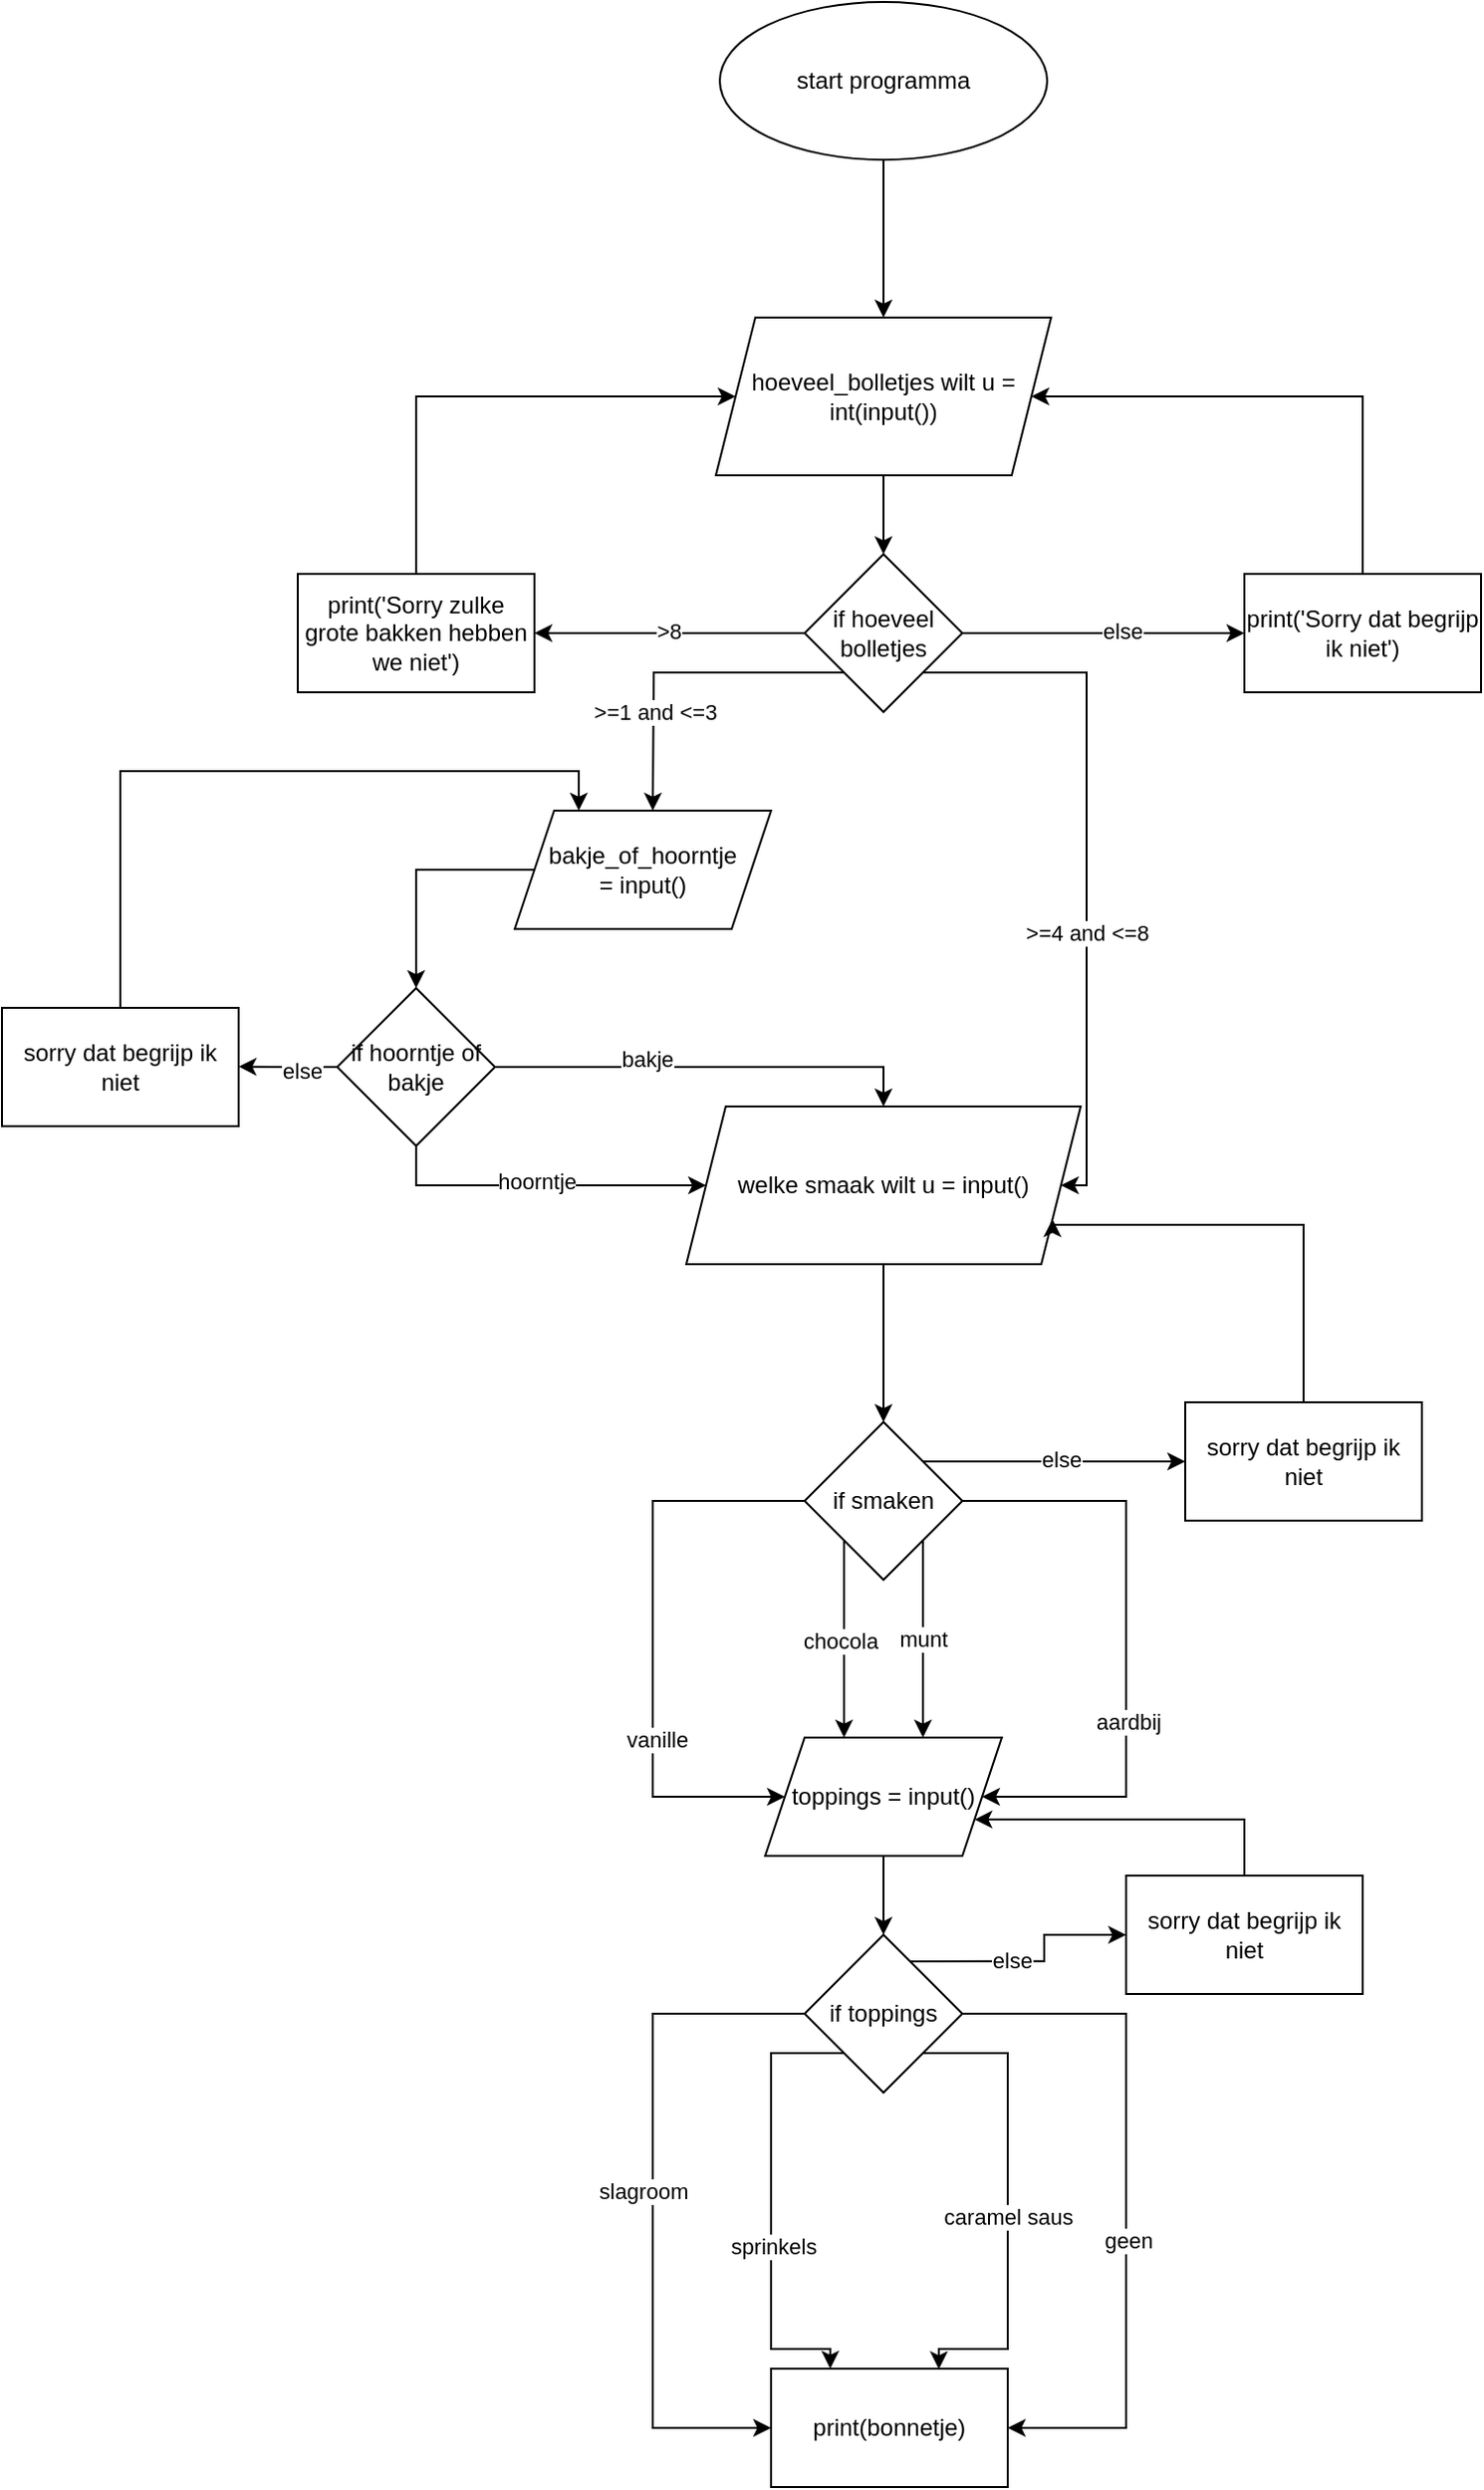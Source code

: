 <mxfile version="24.4.8" type="github">
  <diagram name="Pagina-1" id="THTmOEnDuf4OOfOf2mZq">
    <mxGraphModel dx="2596" dy="772" grid="1" gridSize="10" guides="1" tooltips="1" connect="1" arrows="1" fold="1" page="1" pageScale="1" pageWidth="827" pageHeight="1169" math="0" shadow="0">
      <root>
        <mxCell id="0" />
        <mxCell id="1" parent="0" />
        <mxCell id="IIubhp3aX0ed0kJfjFSU-3" value="" style="edgeStyle=orthogonalEdgeStyle;rounded=0;orthogonalLoop=1;jettySize=auto;html=1;exitX=0.5;exitY=1;exitDx=0;exitDy=0;" edge="1" parent="1" source="IIubhp3aX0ed0kJfjFSU-1" target="IIubhp3aX0ed0kJfjFSU-2">
          <mxGeometry relative="1" as="geometry" />
        </mxCell>
        <mxCell id="IIubhp3aX0ed0kJfjFSU-1" value="start programma" style="ellipse;whiteSpace=wrap;html=1;" vertex="1" parent="1">
          <mxGeometry x="294" y="40" width="166" height="80" as="geometry" />
        </mxCell>
        <mxCell id="IIubhp3aX0ed0kJfjFSU-5" value="" style="edgeStyle=orthogonalEdgeStyle;rounded=0;orthogonalLoop=1;jettySize=auto;html=1;" edge="1" parent="1" source="IIubhp3aX0ed0kJfjFSU-2" target="IIubhp3aX0ed0kJfjFSU-4">
          <mxGeometry relative="1" as="geometry" />
        </mxCell>
        <mxCell id="IIubhp3aX0ed0kJfjFSU-2" value="hoeveel_bolletjes wilt u = int(input())" style="shape=parallelogram;perimeter=parallelogramPerimeter;whiteSpace=wrap;html=1;fixedSize=1;" vertex="1" parent="1">
          <mxGeometry x="292" y="200" width="170" height="80" as="geometry" />
        </mxCell>
        <mxCell id="IIubhp3aX0ed0kJfjFSU-6" style="edgeStyle=orthogonalEdgeStyle;rounded=0;orthogonalLoop=1;jettySize=auto;html=1;exitX=1;exitY=0.5;exitDx=0;exitDy=0;" edge="1" parent="1" source="IIubhp3aX0ed0kJfjFSU-4">
          <mxGeometry relative="1" as="geometry">
            <mxPoint x="560" y="360" as="targetPoint" />
          </mxGeometry>
        </mxCell>
        <mxCell id="IIubhp3aX0ed0kJfjFSU-13" value="else" style="edgeLabel;html=1;align=center;verticalAlign=middle;resizable=0;points=[];" vertex="1" connectable="0" parent="IIubhp3aX0ed0kJfjFSU-6">
          <mxGeometry x="0.136" y="2" relative="1" as="geometry">
            <mxPoint as="offset" />
          </mxGeometry>
        </mxCell>
        <mxCell id="IIubhp3aX0ed0kJfjFSU-7" style="edgeStyle=orthogonalEdgeStyle;rounded=0;orthogonalLoop=1;jettySize=auto;html=1;exitX=0;exitY=0.5;exitDx=0;exitDy=0;" edge="1" parent="1" source="IIubhp3aX0ed0kJfjFSU-4">
          <mxGeometry relative="1" as="geometry">
            <mxPoint x="200" y="360" as="targetPoint" />
          </mxGeometry>
        </mxCell>
        <mxCell id="IIubhp3aX0ed0kJfjFSU-10" value="&amp;gt;8" style="edgeLabel;html=1;align=center;verticalAlign=middle;resizable=0;points=[];" vertex="1" connectable="0" parent="IIubhp3aX0ed0kJfjFSU-7">
          <mxGeometry x="0.018" y="-2" relative="1" as="geometry">
            <mxPoint as="offset" />
          </mxGeometry>
        </mxCell>
        <mxCell id="IIubhp3aX0ed0kJfjFSU-21" style="edgeStyle=orthogonalEdgeStyle;rounded=0;orthogonalLoop=1;jettySize=auto;html=1;exitX=1;exitY=1;exitDx=0;exitDy=0;entryX=1;entryY=0.5;entryDx=0;entryDy=0;" edge="1" parent="1" source="IIubhp3aX0ed0kJfjFSU-4" target="IIubhp3aX0ed0kJfjFSU-16">
          <mxGeometry relative="1" as="geometry">
            <mxPoint x="480" y="640" as="targetPoint" />
            <Array as="points">
              <mxPoint x="480" y="380" />
              <mxPoint x="480" y="640" />
            </Array>
          </mxGeometry>
        </mxCell>
        <mxCell id="IIubhp3aX0ed0kJfjFSU-22" value="&amp;gt;=4 and &amp;lt;=8" style="edgeLabel;html=1;align=center;verticalAlign=middle;resizable=0;points=[];" vertex="1" connectable="0" parent="IIubhp3aX0ed0kJfjFSU-21">
          <mxGeometry x="0.207" y="-4" relative="1" as="geometry">
            <mxPoint x="4" as="offset" />
          </mxGeometry>
        </mxCell>
        <mxCell id="IIubhp3aX0ed0kJfjFSU-36" style="edgeStyle=orthogonalEdgeStyle;rounded=0;orthogonalLoop=1;jettySize=auto;html=1;exitX=0;exitY=1;exitDx=0;exitDy=0;" edge="1" parent="1" source="IIubhp3aX0ed0kJfjFSU-4">
          <mxGeometry relative="1" as="geometry">
            <mxPoint x="260" y="450" as="targetPoint" />
          </mxGeometry>
        </mxCell>
        <mxCell id="IIubhp3aX0ed0kJfjFSU-45" value="&amp;gt;=1 and &amp;lt;=3" style="edgeLabel;html=1;align=center;verticalAlign=middle;resizable=0;points=[];" vertex="1" connectable="0" parent="IIubhp3aX0ed0kJfjFSU-36">
          <mxGeometry x="0.402" relative="1" as="geometry">
            <mxPoint as="offset" />
          </mxGeometry>
        </mxCell>
        <mxCell id="IIubhp3aX0ed0kJfjFSU-4" value="if hoeveel bolletjes" style="rhombus;whiteSpace=wrap;html=1;" vertex="1" parent="1">
          <mxGeometry x="337" y="320" width="80" height="80" as="geometry" />
        </mxCell>
        <mxCell id="IIubhp3aX0ed0kJfjFSU-58" style="edgeStyle=orthogonalEdgeStyle;rounded=0;orthogonalLoop=1;jettySize=auto;html=1;exitX=0.5;exitY=0;exitDx=0;exitDy=0;entryX=0;entryY=0.5;entryDx=0;entryDy=0;" edge="1" parent="1" source="IIubhp3aX0ed0kJfjFSU-12" target="IIubhp3aX0ed0kJfjFSU-2">
          <mxGeometry relative="1" as="geometry">
            <Array as="points">
              <mxPoint x="140" y="240" />
            </Array>
          </mxGeometry>
        </mxCell>
        <mxCell id="IIubhp3aX0ed0kJfjFSU-12" value="print(&#39;Sorry zulke grote bakken hebben we niet&#39;)" style="rounded=0;whiteSpace=wrap;html=1;strokeColor=#000000;" vertex="1" parent="1">
          <mxGeometry x="80" y="330" width="120" height="60" as="geometry" />
        </mxCell>
        <mxCell id="IIubhp3aX0ed0kJfjFSU-52" style="edgeStyle=orthogonalEdgeStyle;rounded=0;orthogonalLoop=1;jettySize=auto;html=1;exitX=0.5;exitY=0;exitDx=0;exitDy=0;entryX=1;entryY=0.5;entryDx=0;entryDy=0;" edge="1" parent="1" source="IIubhp3aX0ed0kJfjFSU-14" target="IIubhp3aX0ed0kJfjFSU-2">
          <mxGeometry relative="1" as="geometry">
            <Array as="points">
              <mxPoint x="620" y="240" />
            </Array>
          </mxGeometry>
        </mxCell>
        <mxCell id="IIubhp3aX0ed0kJfjFSU-14" value="print(&#39;Sorry dat begrijp ik niet&#39;)" style="rounded=0;whiteSpace=wrap;html=1;strokeColor=#000000;" vertex="1" parent="1">
          <mxGeometry x="560" y="330" width="120" height="60" as="geometry" />
        </mxCell>
        <mxCell id="IIubhp3aX0ed0kJfjFSU-24" style="edgeStyle=orthogonalEdgeStyle;rounded=0;orthogonalLoop=1;jettySize=auto;html=1;entryX=0.5;entryY=0;entryDx=0;entryDy=0;" edge="1" parent="1" source="IIubhp3aX0ed0kJfjFSU-16" target="IIubhp3aX0ed0kJfjFSU-25">
          <mxGeometry relative="1" as="geometry">
            <mxPoint x="377" y="680" as="targetPoint" />
          </mxGeometry>
        </mxCell>
        <mxCell id="IIubhp3aX0ed0kJfjFSU-16" value="&lt;div&gt;welke smaak wilt u = input()&lt;/div&gt;" style="shape=parallelogram;perimeter=parallelogramPerimeter;whiteSpace=wrap;html=1;fixedSize=1;strokeColor=#000000;" vertex="1" parent="1">
          <mxGeometry x="277" y="600" width="200" height="80" as="geometry" />
        </mxCell>
        <mxCell id="IIubhp3aX0ed0kJfjFSU-26" style="edgeStyle=orthogonalEdgeStyle;rounded=0;orthogonalLoop=1;jettySize=auto;html=1;exitX=1;exitY=0.5;exitDx=0;exitDy=0;entryX=1;entryY=0.5;entryDx=0;entryDy=0;" edge="1" parent="1" source="IIubhp3aX0ed0kJfjFSU-25" target="IIubhp3aX0ed0kJfjFSU-46">
          <mxGeometry relative="1" as="geometry">
            <mxPoint x="480" y="920" as="targetPoint" />
            <Array as="points">
              <mxPoint x="500" y="800" />
              <mxPoint x="500" y="950" />
            </Array>
          </mxGeometry>
        </mxCell>
        <mxCell id="IIubhp3aX0ed0kJfjFSU-31" value="aardbij" style="edgeLabel;html=1;align=center;verticalAlign=middle;resizable=0;points=[];" vertex="1" connectable="0" parent="IIubhp3aX0ed0kJfjFSU-26">
          <mxGeometry x="0.273" y="1" relative="1" as="geometry">
            <mxPoint as="offset" />
          </mxGeometry>
        </mxCell>
        <mxCell id="IIubhp3aX0ed0kJfjFSU-28" style="edgeStyle=orthogonalEdgeStyle;rounded=0;orthogonalLoop=1;jettySize=auto;html=1;exitX=0;exitY=0.5;exitDx=0;exitDy=0;entryX=0;entryY=0.5;entryDx=0;entryDy=0;" edge="1" parent="1" source="IIubhp3aX0ed0kJfjFSU-25" target="IIubhp3aX0ed0kJfjFSU-46">
          <mxGeometry relative="1" as="geometry">
            <mxPoint x="280" y="920" as="targetPoint" />
            <Array as="points">
              <mxPoint x="260" y="800" />
              <mxPoint x="260" y="950" />
            </Array>
          </mxGeometry>
        </mxCell>
        <mxCell id="IIubhp3aX0ed0kJfjFSU-34" value="vanille" style="edgeLabel;html=1;align=center;verticalAlign=middle;resizable=0;points=[];" vertex="1" connectable="0" parent="IIubhp3aX0ed0kJfjFSU-28">
          <mxGeometry x="0.342" y="2" relative="1" as="geometry">
            <mxPoint as="offset" />
          </mxGeometry>
        </mxCell>
        <mxCell id="IIubhp3aX0ed0kJfjFSU-29" style="edgeStyle=orthogonalEdgeStyle;rounded=0;orthogonalLoop=1;jettySize=auto;html=1;exitX=1;exitY=1;exitDx=0;exitDy=0;" edge="1" parent="1" source="IIubhp3aX0ed0kJfjFSU-25">
          <mxGeometry relative="1" as="geometry">
            <mxPoint x="397" y="920" as="targetPoint" />
          </mxGeometry>
        </mxCell>
        <mxCell id="IIubhp3aX0ed0kJfjFSU-32" value="munt" style="edgeLabel;html=1;align=center;verticalAlign=middle;resizable=0;points=[];" vertex="1" connectable="0" parent="IIubhp3aX0ed0kJfjFSU-29">
          <mxGeometry x="-0.233" relative="1" as="geometry">
            <mxPoint y="11" as="offset" />
          </mxGeometry>
        </mxCell>
        <mxCell id="IIubhp3aX0ed0kJfjFSU-30" style="edgeStyle=orthogonalEdgeStyle;rounded=0;orthogonalLoop=1;jettySize=auto;html=1;exitX=0;exitY=1;exitDx=0;exitDy=0;" edge="1" parent="1" source="IIubhp3aX0ed0kJfjFSU-25">
          <mxGeometry relative="1" as="geometry">
            <mxPoint x="357" y="920" as="targetPoint" />
          </mxGeometry>
        </mxCell>
        <mxCell id="IIubhp3aX0ed0kJfjFSU-33" value="chocola" style="edgeLabel;html=1;align=center;verticalAlign=middle;resizable=0;points=[];" vertex="1" connectable="0" parent="IIubhp3aX0ed0kJfjFSU-30">
          <mxGeometry x="-0.134" y="-2" relative="1" as="geometry">
            <mxPoint y="7" as="offset" />
          </mxGeometry>
        </mxCell>
        <mxCell id="IIubhp3aX0ed0kJfjFSU-48" style="edgeStyle=orthogonalEdgeStyle;rounded=0;orthogonalLoop=1;jettySize=auto;html=1;exitX=1;exitY=0;exitDx=0;exitDy=0;entryX=0;entryY=0.5;entryDx=0;entryDy=0;" edge="1" parent="1" source="IIubhp3aX0ed0kJfjFSU-25" target="IIubhp3aX0ed0kJfjFSU-50">
          <mxGeometry relative="1" as="geometry">
            <mxPoint x="500" y="779.778" as="targetPoint" />
          </mxGeometry>
        </mxCell>
        <mxCell id="IIubhp3aX0ed0kJfjFSU-49" value="else" style="edgeLabel;html=1;align=center;verticalAlign=middle;resizable=0;points=[];" vertex="1" connectable="0" parent="IIubhp3aX0ed0kJfjFSU-48">
          <mxGeometry x="-0.067" y="1" relative="1" as="geometry">
            <mxPoint x="8" as="offset" />
          </mxGeometry>
        </mxCell>
        <mxCell id="IIubhp3aX0ed0kJfjFSU-25" value="if smaken" style="rhombus;whiteSpace=wrap;html=1;" vertex="1" parent="1">
          <mxGeometry x="337" y="760" width="80" height="80" as="geometry" />
        </mxCell>
        <mxCell id="IIubhp3aX0ed0kJfjFSU-40" style="edgeStyle=orthogonalEdgeStyle;rounded=0;orthogonalLoop=1;jettySize=auto;html=1;exitX=0;exitY=0.5;exitDx=0;exitDy=0;entryX=0.5;entryY=0;entryDx=0;entryDy=0;" edge="1" parent="1" source="IIubhp3aX0ed0kJfjFSU-38" target="IIubhp3aX0ed0kJfjFSU-39">
          <mxGeometry relative="1" as="geometry" />
        </mxCell>
        <mxCell id="IIubhp3aX0ed0kJfjFSU-38" value="bakje_of_hoorntje&lt;div&gt;= input()&lt;/div&gt;" style="shape=parallelogram;perimeter=parallelogramPerimeter;whiteSpace=wrap;html=1;fixedSize=1;" vertex="1" parent="1">
          <mxGeometry x="190" y="450" width="130" height="60" as="geometry" />
        </mxCell>
        <mxCell id="IIubhp3aX0ed0kJfjFSU-41" style="edgeStyle=orthogonalEdgeStyle;rounded=0;orthogonalLoop=1;jettySize=auto;html=1;exitX=1;exitY=0.5;exitDx=0;exitDy=0;entryX=0.5;entryY=0;entryDx=0;entryDy=0;" edge="1" parent="1" source="IIubhp3aX0ed0kJfjFSU-39" target="IIubhp3aX0ed0kJfjFSU-16">
          <mxGeometry relative="1" as="geometry" />
        </mxCell>
        <mxCell id="IIubhp3aX0ed0kJfjFSU-44" value="bakje" style="edgeLabel;html=1;align=center;verticalAlign=middle;resizable=0;points=[];" vertex="1" connectable="0" parent="IIubhp3aX0ed0kJfjFSU-41">
          <mxGeometry x="-0.293" y="4" relative="1" as="geometry">
            <mxPoint as="offset" />
          </mxGeometry>
        </mxCell>
        <mxCell id="IIubhp3aX0ed0kJfjFSU-42" style="edgeStyle=orthogonalEdgeStyle;rounded=0;orthogonalLoop=1;jettySize=auto;html=1;exitX=0.5;exitY=1;exitDx=0;exitDy=0;entryX=0;entryY=0.5;entryDx=0;entryDy=0;" edge="1" parent="1" source="IIubhp3aX0ed0kJfjFSU-39" target="IIubhp3aX0ed0kJfjFSU-16">
          <mxGeometry relative="1" as="geometry" />
        </mxCell>
        <mxCell id="IIubhp3aX0ed0kJfjFSU-43" value="hoorntje" style="edgeLabel;html=1;align=center;verticalAlign=middle;resizable=0;points=[];" vertex="1" connectable="0" parent="IIubhp3aX0ed0kJfjFSU-42">
          <mxGeometry x="-0.033" y="2" relative="1" as="geometry">
            <mxPoint as="offset" />
          </mxGeometry>
        </mxCell>
        <mxCell id="IIubhp3aX0ed0kJfjFSU-53" style="edgeStyle=orthogonalEdgeStyle;rounded=0;orthogonalLoop=1;jettySize=auto;html=1;exitX=0;exitY=0.5;exitDx=0;exitDy=0;" edge="1" parent="1" source="IIubhp3aX0ed0kJfjFSU-39">
          <mxGeometry relative="1" as="geometry">
            <mxPoint x="50" y="579.778" as="targetPoint" />
          </mxGeometry>
        </mxCell>
        <mxCell id="IIubhp3aX0ed0kJfjFSU-56" value="else" style="edgeLabel;html=1;align=center;verticalAlign=middle;resizable=0;points=[];" vertex="1" connectable="0" parent="IIubhp3aX0ed0kJfjFSU-53">
          <mxGeometry x="-0.224" y="2" relative="1" as="geometry">
            <mxPoint x="1" as="offset" />
          </mxGeometry>
        </mxCell>
        <mxCell id="IIubhp3aX0ed0kJfjFSU-39" value="if hoorntje of bakje" style="rhombus;whiteSpace=wrap;html=1;" vertex="1" parent="1">
          <mxGeometry x="100" y="540" width="80" height="80" as="geometry" />
        </mxCell>
        <mxCell id="IIubhp3aX0ed0kJfjFSU-59" style="edgeStyle=orthogonalEdgeStyle;rounded=0;orthogonalLoop=1;jettySize=auto;html=1;exitX=0.5;exitY=1;exitDx=0;exitDy=0;" edge="1" parent="1" source="IIubhp3aX0ed0kJfjFSU-46" target="IIubhp3aX0ed0kJfjFSU-60">
          <mxGeometry relative="1" as="geometry">
            <mxPoint x="377.296" y="1040" as="targetPoint" />
          </mxGeometry>
        </mxCell>
        <mxCell id="IIubhp3aX0ed0kJfjFSU-46" value="toppings = input()" style="shape=parallelogram;perimeter=parallelogramPerimeter;whiteSpace=wrap;html=1;fixedSize=1;" vertex="1" parent="1">
          <mxGeometry x="317" y="920" width="120" height="60" as="geometry" />
        </mxCell>
        <mxCell id="IIubhp3aX0ed0kJfjFSU-51" style="edgeStyle=orthogonalEdgeStyle;rounded=0;orthogonalLoop=1;jettySize=auto;html=1;exitX=0.5;exitY=0;exitDx=0;exitDy=0;entryX=1;entryY=0.75;entryDx=0;entryDy=0;" edge="1" parent="1" source="IIubhp3aX0ed0kJfjFSU-50" target="IIubhp3aX0ed0kJfjFSU-16">
          <mxGeometry relative="1" as="geometry">
            <Array as="points">
              <mxPoint x="590" y="660" />
              <mxPoint x="463" y="660" />
            </Array>
          </mxGeometry>
        </mxCell>
        <mxCell id="IIubhp3aX0ed0kJfjFSU-50" value="sorry dat begrijp ik niet" style="rounded=0;whiteSpace=wrap;html=1;" vertex="1" parent="1">
          <mxGeometry x="530" y="750" width="120" height="60" as="geometry" />
        </mxCell>
        <mxCell id="IIubhp3aX0ed0kJfjFSU-57" style="edgeStyle=orthogonalEdgeStyle;rounded=0;orthogonalLoop=1;jettySize=auto;html=1;exitX=0.5;exitY=0;exitDx=0;exitDy=0;entryX=0.25;entryY=0;entryDx=0;entryDy=0;" edge="1" parent="1" source="IIubhp3aX0ed0kJfjFSU-54" target="IIubhp3aX0ed0kJfjFSU-38">
          <mxGeometry relative="1" as="geometry" />
        </mxCell>
        <mxCell id="IIubhp3aX0ed0kJfjFSU-54" value="sorry dat begrijp ik niet" style="rounded=0;whiteSpace=wrap;html=1;" vertex="1" parent="1">
          <mxGeometry x="-70" y="550" width="120" height="60" as="geometry" />
        </mxCell>
        <mxCell id="IIubhp3aX0ed0kJfjFSU-61" style="edgeStyle=orthogonalEdgeStyle;rounded=0;orthogonalLoop=1;jettySize=auto;html=1;exitX=0;exitY=0.5;exitDx=0;exitDy=0;entryX=0;entryY=0.5;entryDx=0;entryDy=0;" edge="1" parent="1" source="IIubhp3aX0ed0kJfjFSU-60" target="IIubhp3aX0ed0kJfjFSU-74">
          <mxGeometry relative="1" as="geometry">
            <mxPoint x="260" y="1200" as="targetPoint" />
            <Array as="points">
              <mxPoint x="260" y="1060" />
              <mxPoint x="260" y="1270" />
            </Array>
          </mxGeometry>
        </mxCell>
        <mxCell id="IIubhp3aX0ed0kJfjFSU-67" value="slagroom" style="edgeLabel;html=1;align=center;verticalAlign=middle;resizable=0;points=[];" vertex="1" connectable="0" parent="IIubhp3aX0ed0kJfjFSU-61">
          <mxGeometry x="-0.603" y="1" relative="1" as="geometry">
            <mxPoint x="-13" y="89" as="offset" />
          </mxGeometry>
        </mxCell>
        <mxCell id="IIubhp3aX0ed0kJfjFSU-62" style="edgeStyle=orthogonalEdgeStyle;rounded=0;orthogonalLoop=1;jettySize=auto;html=1;exitX=0.646;exitY=0.168;exitDx=0;exitDy=0;exitPerimeter=0;entryX=0;entryY=0.5;entryDx=0;entryDy=0;" edge="1" parent="1" source="IIubhp3aX0ed0kJfjFSU-60" target="IIubhp3aX0ed0kJfjFSU-65">
          <mxGeometry relative="1" as="geometry">
            <mxPoint x="500" y="1060" as="targetPoint" />
          </mxGeometry>
        </mxCell>
        <mxCell id="IIubhp3aX0ed0kJfjFSU-64" value="else" style="edgeLabel;html=1;align=center;verticalAlign=middle;resizable=0;points=[];" vertex="1" connectable="0" parent="IIubhp3aX0ed0kJfjFSU-62">
          <mxGeometry x="-0.145" y="1" relative="1" as="geometry">
            <mxPoint as="offset" />
          </mxGeometry>
        </mxCell>
        <mxCell id="IIubhp3aX0ed0kJfjFSU-69" style="edgeStyle=orthogonalEdgeStyle;rounded=0;orthogonalLoop=1;jettySize=auto;html=1;exitX=1;exitY=1;exitDx=0;exitDy=0;entryX=0.709;entryY=0.004;entryDx=0;entryDy=0;entryPerimeter=0;" edge="1" parent="1" source="IIubhp3aX0ed0kJfjFSU-60" target="IIubhp3aX0ed0kJfjFSU-74">
          <mxGeometry relative="1" as="geometry">
            <mxPoint x="440" y="1200" as="targetPoint" />
            <Array as="points">
              <mxPoint x="440" y="1080" />
              <mxPoint x="440" y="1230" />
              <mxPoint x="405" y="1230" />
            </Array>
          </mxGeometry>
        </mxCell>
        <mxCell id="IIubhp3aX0ed0kJfjFSU-70" value="caramel saus" style="edgeLabel;html=1;align=center;verticalAlign=middle;resizable=0;points=[];" vertex="1" connectable="0" parent="IIubhp3aX0ed0kJfjFSU-69">
          <mxGeometry x="0.057" relative="1" as="geometry">
            <mxPoint as="offset" />
          </mxGeometry>
        </mxCell>
        <mxCell id="IIubhp3aX0ed0kJfjFSU-72" style="edgeStyle=orthogonalEdgeStyle;rounded=0;orthogonalLoop=1;jettySize=auto;html=1;exitX=0;exitY=1;exitDx=0;exitDy=0;entryX=0.25;entryY=0;entryDx=0;entryDy=0;" edge="1" parent="1" source="IIubhp3aX0ed0kJfjFSU-60" target="IIubhp3aX0ed0kJfjFSU-74">
          <mxGeometry relative="1" as="geometry">
            <mxPoint x="310" y="1200" as="targetPoint" />
            <Array as="points">
              <mxPoint x="320" y="1080" />
              <mxPoint x="320" y="1230" />
              <mxPoint x="350" y="1230" />
            </Array>
          </mxGeometry>
        </mxCell>
        <mxCell id="IIubhp3aX0ed0kJfjFSU-73" value="sprinkels" style="edgeLabel;html=1;align=center;verticalAlign=middle;resizable=0;points=[];" vertex="1" connectable="0" parent="IIubhp3aX0ed0kJfjFSU-72">
          <mxGeometry x="0.189" y="1" relative="1" as="geometry">
            <mxPoint as="offset" />
          </mxGeometry>
        </mxCell>
        <mxCell id="IIubhp3aX0ed0kJfjFSU-75" style="edgeStyle=orthogonalEdgeStyle;rounded=0;orthogonalLoop=1;jettySize=auto;html=1;exitX=1;exitY=0.5;exitDx=0;exitDy=0;entryX=1;entryY=0.5;entryDx=0;entryDy=0;" edge="1" parent="1" source="IIubhp3aX0ed0kJfjFSU-60" target="IIubhp3aX0ed0kJfjFSU-74">
          <mxGeometry relative="1" as="geometry">
            <mxPoint x="500" y="1200" as="targetPoint" />
            <Array as="points">
              <mxPoint x="500" y="1060" />
              <mxPoint x="500" y="1270" />
            </Array>
          </mxGeometry>
        </mxCell>
        <mxCell id="IIubhp3aX0ed0kJfjFSU-76" value="geen" style="edgeLabel;html=1;align=center;verticalAlign=middle;resizable=0;points=[];" vertex="1" connectable="0" parent="IIubhp3aX0ed0kJfjFSU-75">
          <mxGeometry x="0.123" y="1" relative="1" as="geometry">
            <mxPoint as="offset" />
          </mxGeometry>
        </mxCell>
        <mxCell id="IIubhp3aX0ed0kJfjFSU-60" value="if toppings" style="rhombus;whiteSpace=wrap;html=1;" vertex="1" parent="1">
          <mxGeometry x="336.996" y="1020" width="80" height="80" as="geometry" />
        </mxCell>
        <mxCell id="IIubhp3aX0ed0kJfjFSU-66" style="edgeStyle=orthogonalEdgeStyle;rounded=0;orthogonalLoop=1;jettySize=auto;html=1;entryX=1;entryY=0.75;entryDx=0;entryDy=0;" edge="1" parent="1" source="IIubhp3aX0ed0kJfjFSU-65" target="IIubhp3aX0ed0kJfjFSU-46">
          <mxGeometry relative="1" as="geometry">
            <Array as="points">
              <mxPoint x="560" y="961" />
            </Array>
          </mxGeometry>
        </mxCell>
        <mxCell id="IIubhp3aX0ed0kJfjFSU-65" value="sorry dat begrijp ik niet" style="rounded=0;whiteSpace=wrap;html=1;" vertex="1" parent="1">
          <mxGeometry x="500" y="990" width="120" height="60" as="geometry" />
        </mxCell>
        <mxCell id="IIubhp3aX0ed0kJfjFSU-74" value="print(bonnetje)" style="rounded=0;whiteSpace=wrap;html=1;" vertex="1" parent="1">
          <mxGeometry x="320" y="1240" width="120" height="60" as="geometry" />
        </mxCell>
      </root>
    </mxGraphModel>
  </diagram>
</mxfile>
